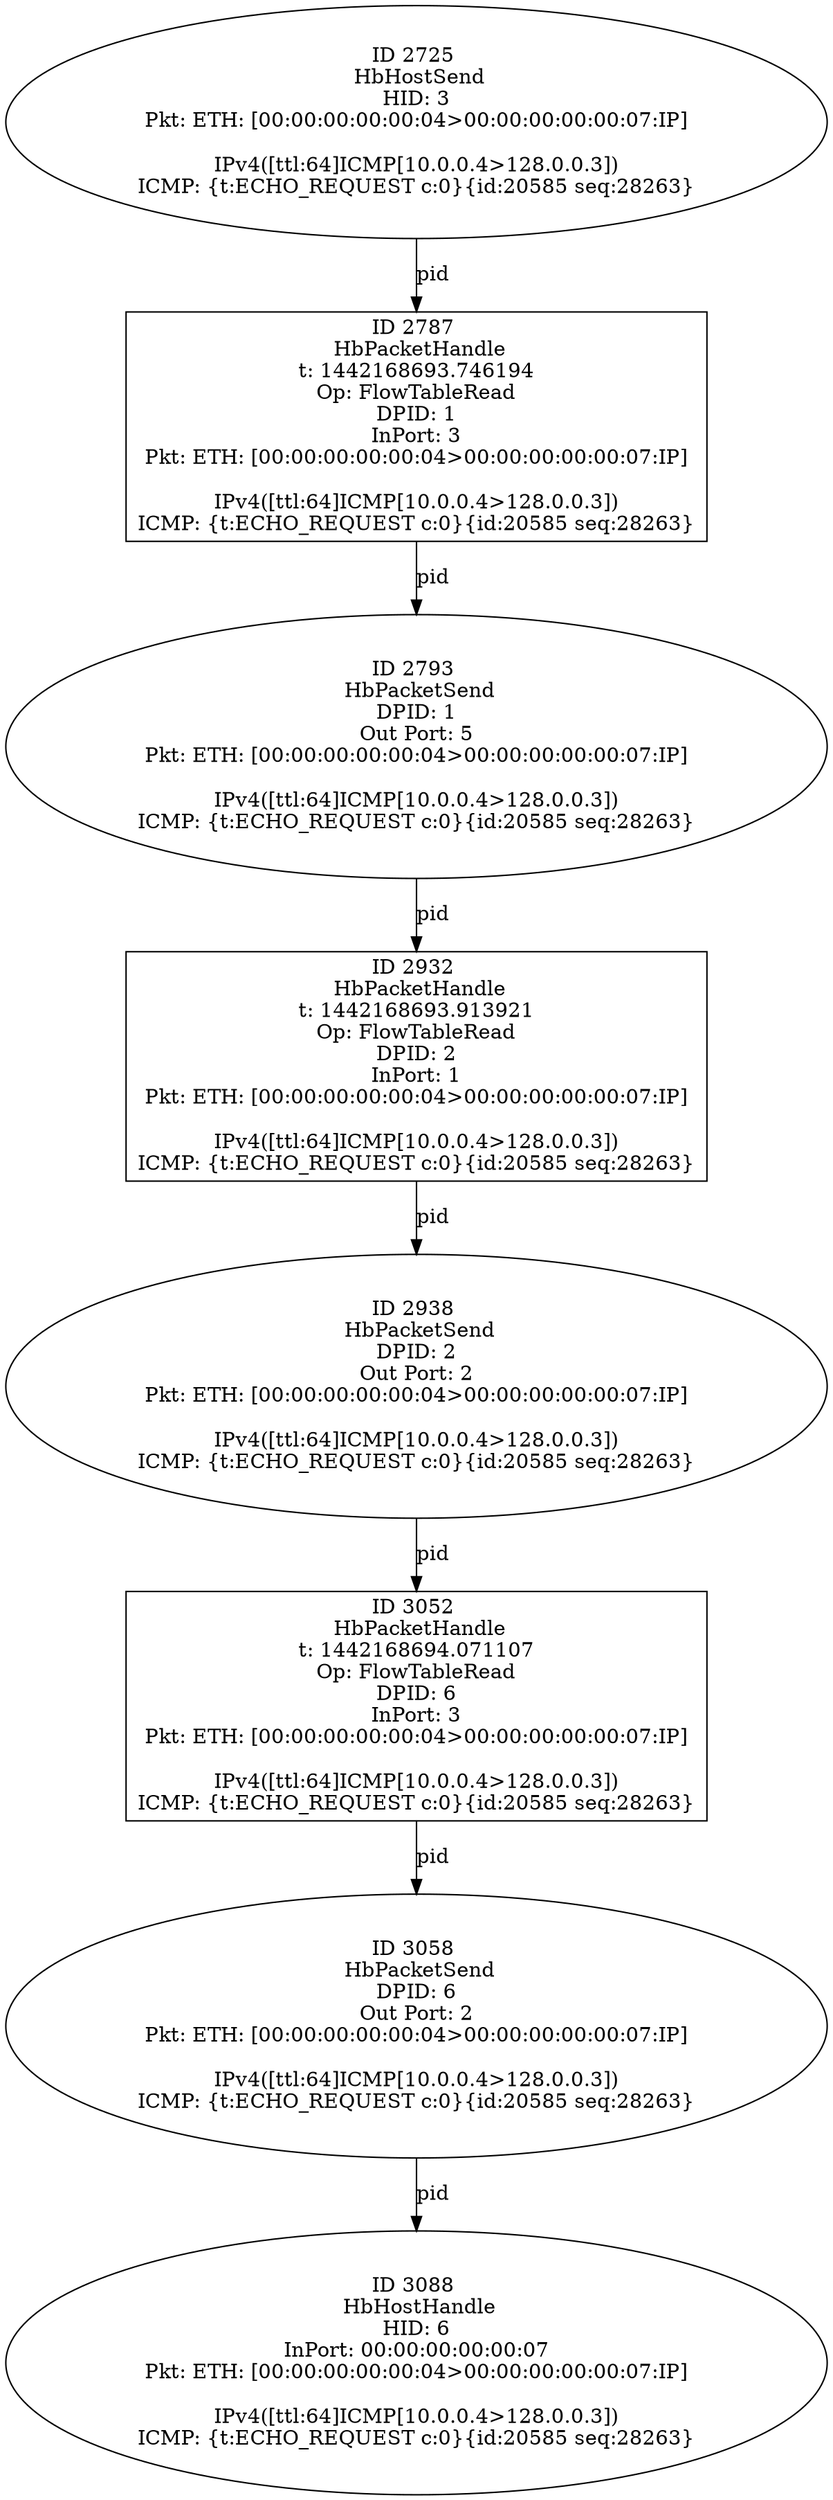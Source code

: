 strict digraph G {
2787 [shape=box, event=<hb_events.HbPacketHandle object at 0x103ae9450>, label="ID 2787 
 HbPacketHandle
t: 1442168693.746194
Op: FlowTableRead
DPID: 1
InPort: 3
Pkt: ETH: [00:00:00:00:00:04>00:00:00:00:00:07:IP]

IPv4([ttl:64]ICMP[10.0.0.4>128.0.0.3])
ICMP: {t:ECHO_REQUEST c:0}{id:20585 seq:28263}"];
2725 [shape=oval, event=<hb_events.HbHostSend object at 0x103ac4e10>, label="ID 2725 
 HbHostSend
HID: 3
Pkt: ETH: [00:00:00:00:00:04>00:00:00:00:00:07:IP]

IPv4([ttl:64]ICMP[10.0.0.4>128.0.0.3])
ICMP: {t:ECHO_REQUEST c:0}{id:20585 seq:28263}"];
2793 [shape=oval, event=<hb_events.HbPacketSend object at 0x103af70d0>, label="ID 2793 
 HbPacketSend
DPID: 1
Out Port: 5
Pkt: ETH: [00:00:00:00:00:04>00:00:00:00:00:07:IP]

IPv4([ttl:64]ICMP[10.0.0.4>128.0.0.3])
ICMP: {t:ECHO_REQUEST c:0}{id:20585 seq:28263}"];
3052 [shape=box, event=<hb_events.HbPacketHandle object at 0x103bda7d0>, label="ID 3052 
 HbPacketHandle
t: 1442168694.071107
Op: FlowTableRead
DPID: 6
InPort: 3
Pkt: ETH: [00:00:00:00:00:04>00:00:00:00:00:07:IP]

IPv4([ttl:64]ICMP[10.0.0.4>128.0.0.3])
ICMP: {t:ECHO_REQUEST c:0}{id:20585 seq:28263}"];
3058 [shape=oval, event=<hb_events.HbPacketSend object at 0x103b996d0>, label="ID 3058 
 HbPacketSend
DPID: 6
Out Port: 2
Pkt: ETH: [00:00:00:00:00:04>00:00:00:00:00:07:IP]

IPv4([ttl:64]ICMP[10.0.0.4>128.0.0.3])
ICMP: {t:ECHO_REQUEST c:0}{id:20585 seq:28263}"];
3088 [shape=oval, event=<hb_events.HbHostHandle object at 0x103bfb5d0>, label="ID 3088 
 HbHostHandle
HID: 6
InPort: 00:00:00:00:00:07
Pkt: ETH: [00:00:00:00:00:04>00:00:00:00:00:07:IP]

IPv4([ttl:64]ICMP[10.0.0.4>128.0.0.3])
ICMP: {t:ECHO_REQUEST c:0}{id:20585 seq:28263}"];
2932 [shape=box, event=<hb_events.HbPacketHandle object at 0x103b76550>, label="ID 2932 
 HbPacketHandle
t: 1442168693.913921
Op: FlowTableRead
DPID: 2
InPort: 1
Pkt: ETH: [00:00:00:00:00:04>00:00:00:00:00:07:IP]

IPv4([ttl:64]ICMP[10.0.0.4>128.0.0.3])
ICMP: {t:ECHO_REQUEST c:0}{id:20585 seq:28263}"];
2938 [shape=oval, event=<hb_events.HbPacketSend object at 0x103b7df10>, label="ID 2938 
 HbPacketSend
DPID: 2
Out Port: 2
Pkt: ETH: [00:00:00:00:00:04>00:00:00:00:00:07:IP]

IPv4([ttl:64]ICMP[10.0.0.4>128.0.0.3])
ICMP: {t:ECHO_REQUEST c:0}{id:20585 seq:28263}"];
2787 -> 2793  [rel=pid, label=pid];
2725 -> 2787  [rel=pid, label=pid];
2793 -> 2932  [rel=pid, label=pid];
3052 -> 3058  [rel=pid, label=pid];
3058 -> 3088  [rel=pid, label=pid];
2932 -> 2938  [rel=pid, label=pid];
2938 -> 3052  [rel=pid, label=pid];
}
